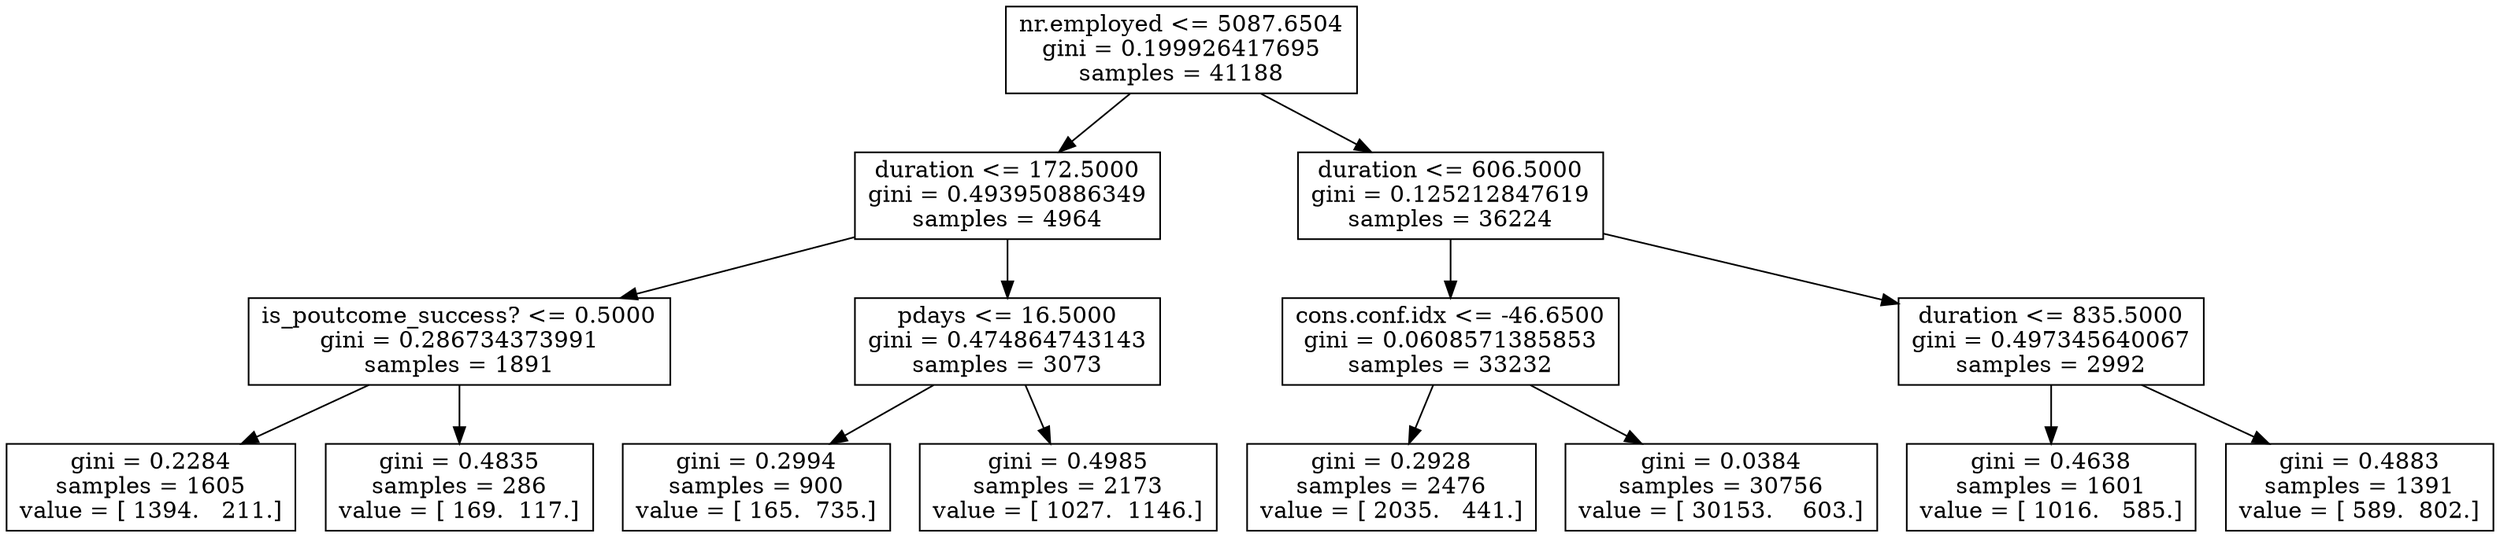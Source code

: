 digraph Tree {
0 [label="nr.employed <= 5087.6504\ngini = 0.199926417695\nsamples = 41188", shape="box"] ;
1 [label="duration <= 172.5000\ngini = 0.493950886349\nsamples = 4964", shape="box"] ;
0 -> 1 ;
2 [label="is_poutcome_success? <= 0.5000\ngini = 0.286734373991\nsamples = 1891", shape="box"] ;
1 -> 2 ;
3 [label="gini = 0.2284\nsamples = 1605\nvalue = [ 1394.   211.]", shape="box"] ;
2 -> 3 ;
4 [label="gini = 0.4835\nsamples = 286\nvalue = [ 169.  117.]", shape="box"] ;
2 -> 4 ;
5 [label="pdays <= 16.5000\ngini = 0.474864743143\nsamples = 3073", shape="box"] ;
1 -> 5 ;
6 [label="gini = 0.2994\nsamples = 900\nvalue = [ 165.  735.]", shape="box"] ;
5 -> 6 ;
7 [label="gini = 0.4985\nsamples = 2173\nvalue = [ 1027.  1146.]", shape="box"] ;
5 -> 7 ;
8 [label="duration <= 606.5000\ngini = 0.125212847619\nsamples = 36224", shape="box"] ;
0 -> 8 ;
9 [label="cons.conf.idx <= -46.6500\ngini = 0.0608571385853\nsamples = 33232", shape="box"] ;
8 -> 9 ;
10 [label="gini = 0.2928\nsamples = 2476\nvalue = [ 2035.   441.]", shape="box"] ;
9 -> 10 ;
11 [label="gini = 0.0384\nsamples = 30756\nvalue = [ 30153.    603.]", shape="box"] ;
9 -> 11 ;
12 [label="duration <= 835.5000\ngini = 0.497345640067\nsamples = 2992", shape="box"] ;
8 -> 12 ;
13 [label="gini = 0.4638\nsamples = 1601\nvalue = [ 1016.   585.]", shape="box"] ;
12 -> 13 ;
14 [label="gini = 0.4883\nsamples = 1391\nvalue = [ 589.  802.]", shape="box"] ;
12 -> 14 ;
}